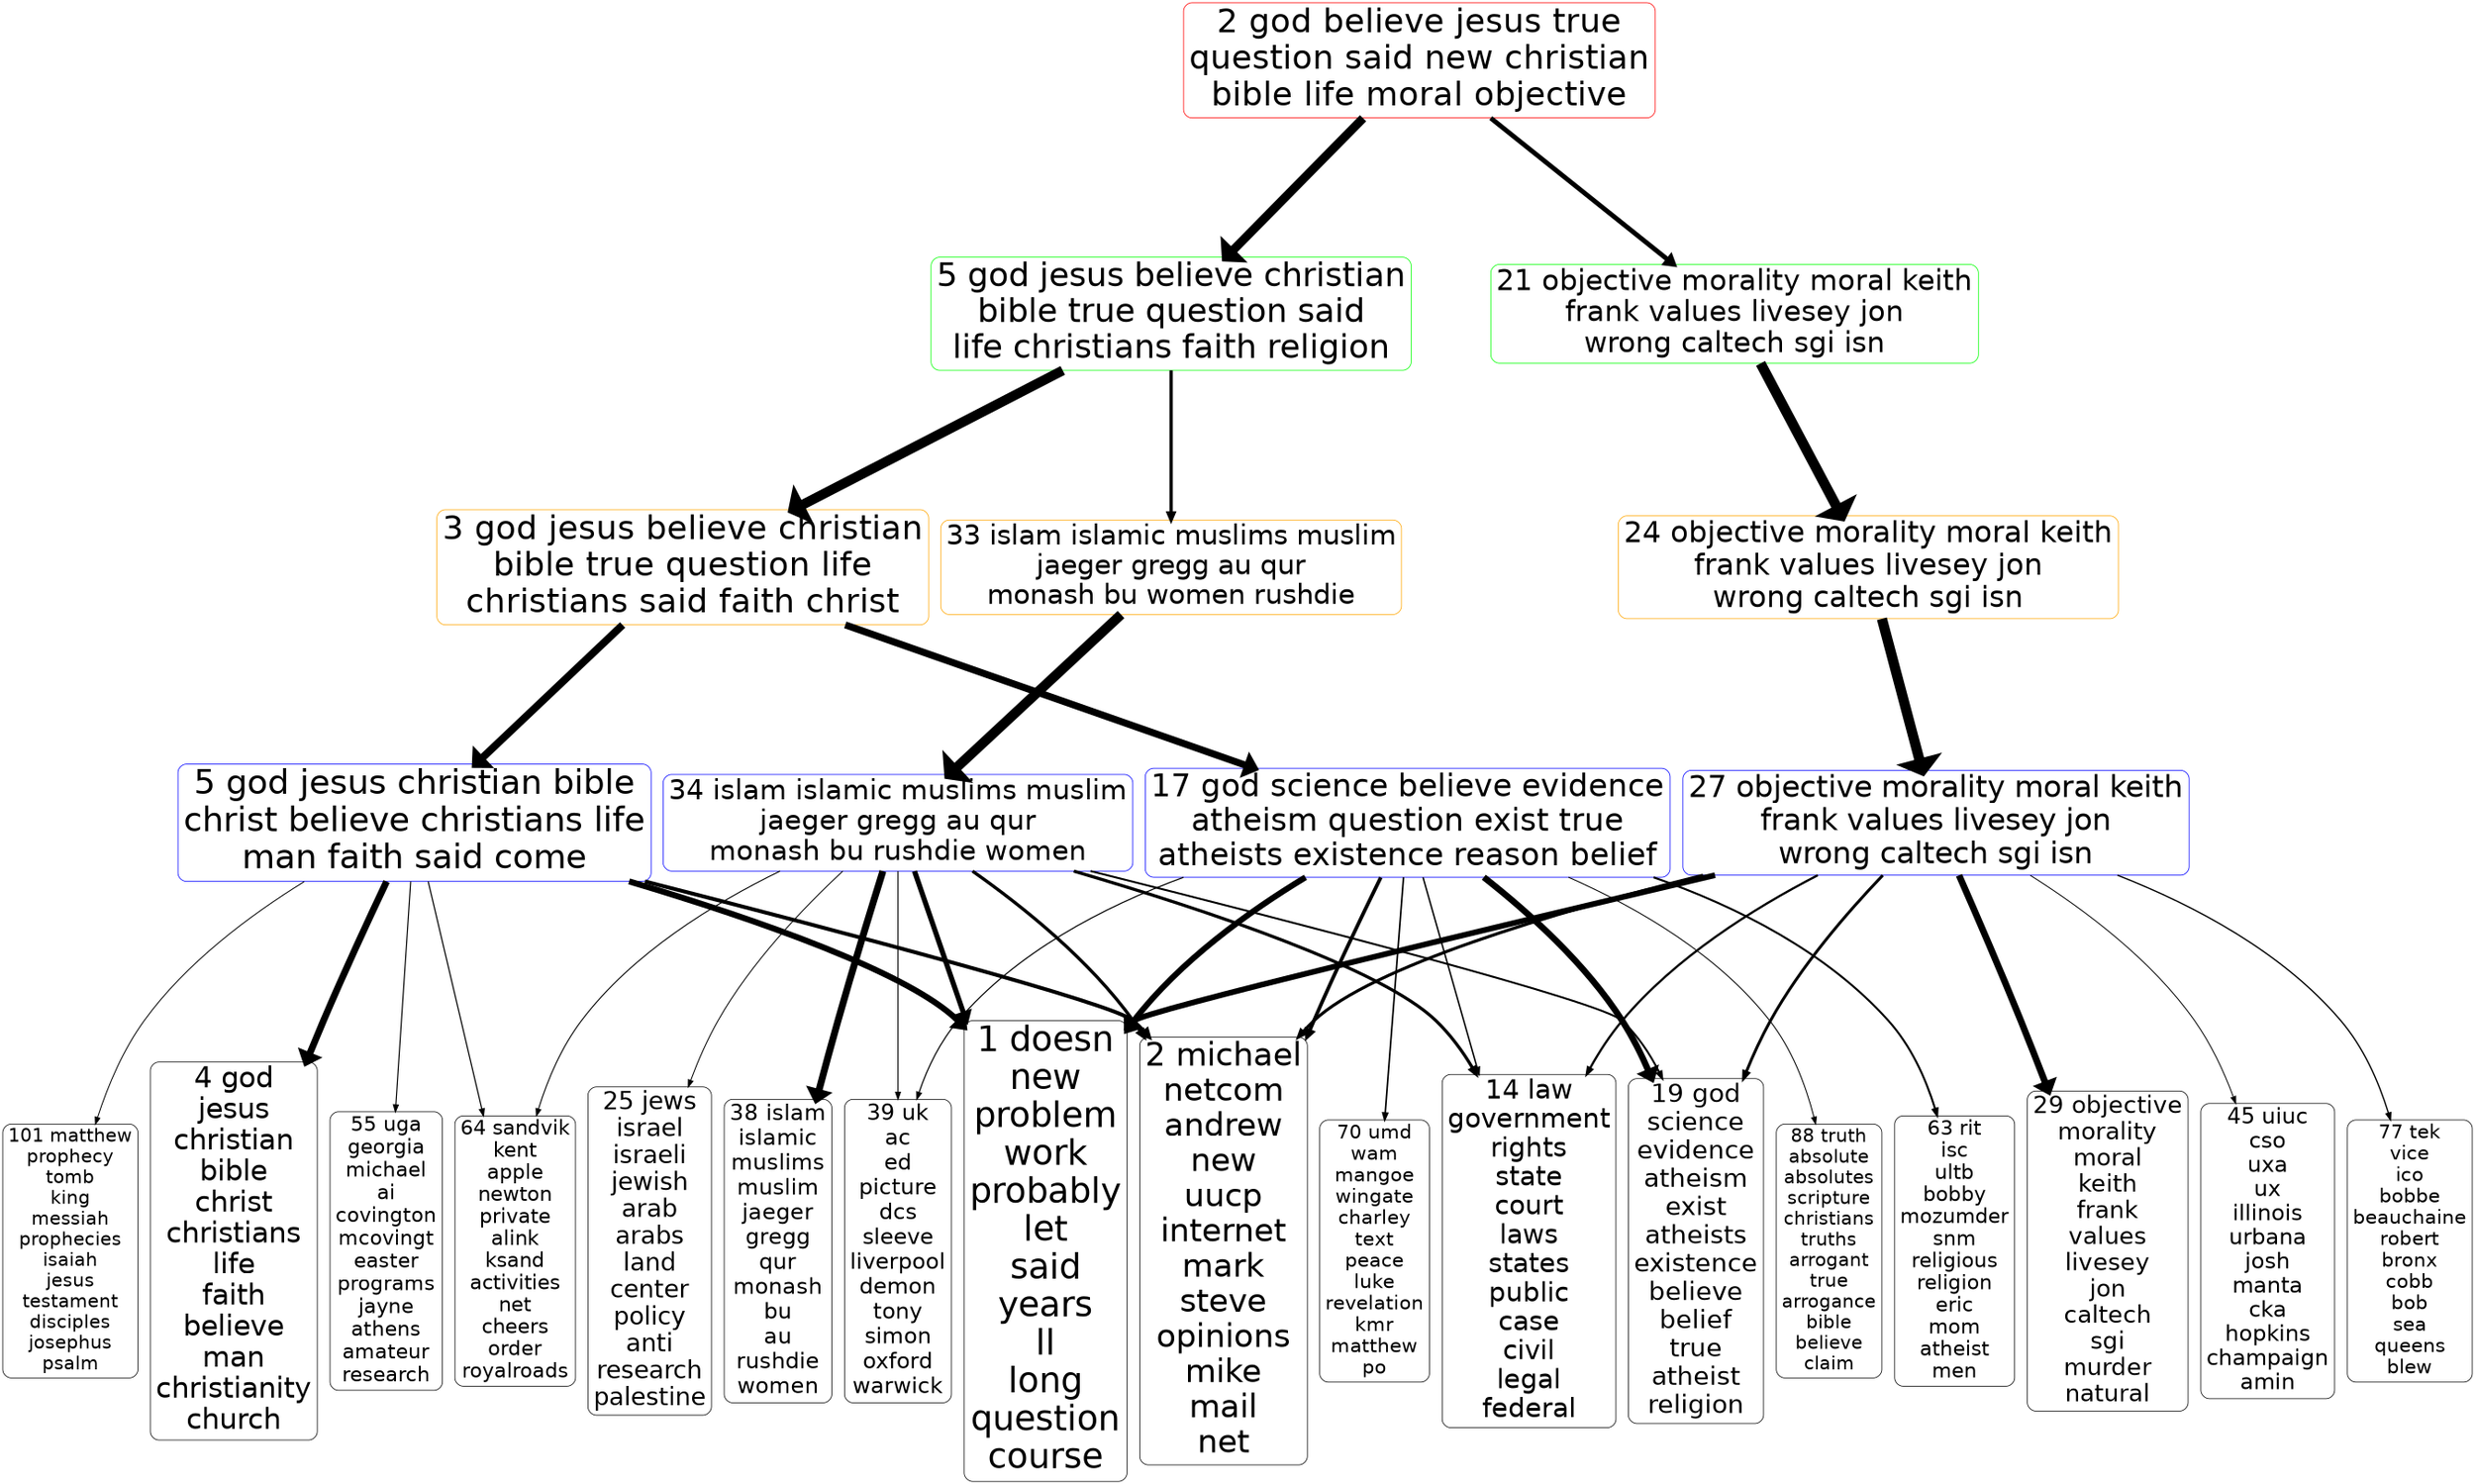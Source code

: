 digraph G {
size="18,18!";ranksep=4; ratio = auto; layers="1:2:3:4:5";
graph [fontname = "helvetica"];node [fontname = "helvetica"];edge [fontname = "helvetica"];ranksep=2.8;
"5_2" [ rank =5,fontsize =48.4323, shape=box, style="rounded", color=red, label="2 god believe jesus true
question said new christian
bible life moral objective"]
"5_2" -> "4_5" [penwidth=12.6969,dir=forward]
"4_5" [rank =6,fontsize =47.3096, shape=box, style="rounded", color=green,label="5 god jesus believe christian
bible true question said
life christians faith religion"]
"5_2" -> "4_21" [penwidth=6.8826,dir=forward]
"4_21" [rank =6,fontsize =41.3326, shape=box, style="rounded", color=green,label="21 objective morality moral keith
frank values livesey jon
wrong caltech sgi isn"]
"4_5" [ rank =4,fontsize =47.3096, shape=box, style="rounded", color=green, label="5 god jesus believe christian
bible true question said
life christians faith religion"]
"4_5" -> "3_3" [penwidth=14.1555,dir=forward]
"3_3" [rank =5,fontsize =48.4599, shape=box, style="rounded", color=orange,label="3 god jesus believe christian
bible true question life
christians said faith christ"]
"4_5" -> "3_33" [penwidth=4.8346,dir=forward]
"3_33" [rank =5,fontsize =39.4869, shape=box, style="rounded", color=orange,label="33 islam islamic muslims muslim
jaeger gregg au qur
monash bu women rushdie"]
"3_3" [ rank =3,fontsize =48.4599, shape=box, style="rounded", color=orange, label="3 god jesus believe christian
bible true question life
christians said faith christ"]
"3_3" -> "2_5" [penwidth=10.9848,dir=forward]
"2_5" [rank =4,fontsize =48.7646, shape=box, style="rounded", color=blue,label="5 god jesus christian bible
christ believe christians life
man faith said come"]
"3_3" -> "2_17" [penwidth=10.1637,dir=forward]
"2_17" [rank =4,fontsize =45.6348, shape=box, style="rounded", color=blue,label="17 god science believe evidence
atheism question exist true
atheists existence reason belief"]
"2_5" [ rank =2,fontsize =48.7646, shape=box, style="rounded", color=blue, label="5 god jesus christian bible
christ believe christians life
man faith said come"]
"2_5" -> "1_1" [penwidth=8.7148,dir=forward]
"1_1" [rank =3,fontsize =50, shape=box, style="rounded", color=black,label="1 doesn
new
problem
work
probably
let
said
years
ll
long
question
course"]
"2_5" -> "1_2" [penwidth=5.5705,dir=forward]
"1_2" [rank =3,fontsize =46.1741, shape=box, style="rounded", color=black,label="2 michael
netcom
andrew
new
uucp
internet
mark
steve
opinions
mike
mail
net"]
"2_5" -> "1_4" [penwidth=9.8213,dir=forward]
"1_4" [rank =3,fontsize =40.756, shape=box, style="rounded", color=black,label="4 god
jesus
christian
bible
christ
christians
life
faith
believe
man
christianity
church"]
"2_5" -> "1_55" [penwidth=1.5769,dir=forward]
"1_55" [rank =3,fontsize =29.6875, shape=box, style="rounded", color=black,label="55 uga
georgia
michael
ai
covington
mcovingt
easter
programs
jayne
athens
amateur
research"]
"2_5" -> "1_64" [penwidth=1.6528,dir=forward]
"1_64" [rank =3,fontsize =28.9778, shape=box, style="rounded", color=black,label="64 sandvik
kent
apple
newton
private
alink
ksand
activities
net
cheers
order
royalroads"]
"2_5" -> "1_101" [penwidth=1.3347,dir=forward]
"1_101" [rank =3,fontsize =26.8644, shape=box, style="rounded", color=black,label="101 matthew
prophecy
tomb
king
messiah
prophecies
isaiah
jesus
testament
disciples
josephus
psalm"]
"2_17" [ rank =2,fontsize =45.6348, shape=box, style="rounded", color=blue, label="17 god science believe evidence
atheism question exist true
atheists existence reason belief"]
"2_17" -> "1_1" [penwidth=8.6385,dir=forward]
"1_1" [rank =3,fontsize =50, shape=box, style="rounded", color=black,label="1 doesn
new
problem
work
probably
let
said
years
ll
long
question
course"]
"2_17" -> "1_2" [penwidth=5.2765,dir=forward]
"1_2" [rank =3,fontsize =46.1741, shape=box, style="rounded", color=black,label="2 michael
netcom
andrew
new
uucp
internet
mark
steve
opinions
mike
mail
net"]
"2_17" -> "1_14" [penwidth=2.1241,dir=forward]
"1_14" [rank =3,fontsize =38.5467, shape=box, style="rounded", color=black,label="14 law
government
rights
state
court
laws
states
public
case
civil
legal
federal"]
"2_17" -> "1_19" [penwidth=9.2158,dir=forward]
"1_19" [rank =3,fontsize =37.284, shape=box, style="rounded", color=black,label="19 god
science
evidence
atheism
exist
atheists
existence
believe
belief
true
atheist
religion"]
"2_17" -> "1_39" [penwidth=1.631,dir=forward]
"1_39" [rank =3,fontsize =32.2729, shape=box, style="rounded", color=black,label="39 uk
ac
ed
picture
dcs
sleeve
liverpool
demon
tony
simon
oxford
warwick"]
"2_17" -> "1_63" [penwidth=2.9089,dir=forward]
"1_63" [rank =3,fontsize =29.2582, shape=box, style="rounded", color=black,label="63 rit
isc
ultb
bobby
mozumder
snm
religious
religion
eric
mom
atheist
men"]
"2_17" -> "1_70" [penwidth=2.345,dir=forward]
"1_70" [rank =3,fontsize =28.4291, shape=box, style="rounded", color=black,label="70 umd
wam
mangoe
wingate
charley
text
peace
luke
revelation
kmr
matthew
po"]
"2_17" -> "1_88" [penwidth=1.3854,dir=forward]
"1_88" [rank =3,fontsize =27.2275, shape=box, style="rounded", color=black,label="88 truth
absolute
absolutes
scripture
christians
truths
arrogant
true
arrogance
bible
believe
claim"]
"3_33" [ rank =3,fontsize =39.4869, shape=box, style="rounded", color=orange, label="33 islam islamic muslims muslim
jaeger gregg au qur
monash bu women rushdie"]
"3_33" -> "2_34" [penwidth=14.2852,dir=forward]
"2_34" [rank =4,fontsize =39.9446, shape=box, style="rounded", color=blue,label="34 islam islamic muslims muslim
jaeger gregg au qur
monash bu rushdie women"]
"2_34" [ rank =2,fontsize =39.9446, shape=box, style="rounded", color=blue, label="34 islam islamic muslims muslim
jaeger gregg au qur
monash bu rushdie women"]
"2_34" -> "1_1" [penwidth=7.4505,dir=forward]
"1_1" [rank =3,fontsize =50, shape=box, style="rounded", color=black,label="1 doesn
new
problem
work
probably
let
said
years
ll
long
question
course"]
"2_34" -> "1_2" [penwidth=4.7407,dir=forward]
"1_2" [rank =3,fontsize =46.1741, shape=box, style="rounded", color=black,label="2 michael
netcom
andrew
new
uucp
internet
mark
steve
opinions
mike
mail
net"]
"2_34" -> "1_14" [penwidth=4.5836,dir=forward]
"1_14" [rank =3,fontsize =38.5467, shape=box, style="rounded", color=black,label="14 law
government
rights
state
court
laws
states
public
case
civil
legal
federal"]
"2_34" -> "1_19" [penwidth=2.7978,dir=forward]
"1_19" [rank =3,fontsize =37.284, shape=box, style="rounded", color=black,label="19 god
science
evidence
atheism
exist
atheists
existence
believe
belief
true
atheist
religion"]
"2_34" -> "1_25" [penwidth=1.344,dir=forward]
"1_25" [rank =3,fontsize =35.5789, shape=box, style="rounded", color=black,label="25 jews
israel
israeli
jewish
arab
arabs
land
center
policy
anti
research
palestine"]
"2_34" -> "1_38" [penwidth=10.0456,dir=forward]
"1_38" [rank =3,fontsize =32.4724, shape=box, style="rounded", color=black,label="38 islam
islamic
muslims
muslim
jaeger
gregg
qur
monash
bu
au
rushdie
women"]
"2_34" -> "1_39" [penwidth=1.4601,dir=forward]
"1_39" [rank =3,fontsize =32.2729, shape=box, style="rounded", color=black,label="39 uk
ac
ed
picture
dcs
sleeve
liverpool
demon
tony
simon
oxford
warwick"]
"2_34" -> "1_64" [penwidth=1.4601,dir=forward]
"1_64" [rank =3,fontsize =28.9778, shape=box, style="rounded", color=black,label="64 sandvik
kent
apple
newton
private
alink
ksand
activities
net
cheers
order
royalroads"]
"4_21" [ rank =4,fontsize =41.3326, shape=box, style="rounded", color=green, label="21 objective morality moral keith
frank values livesey jon
wrong caltech sgi isn"]
"4_21" -> "3_24" [penwidth=14.7987,dir=forward]
"3_24" [rank =5,fontsize =42.7182, shape=box, style="rounded", color=orange,label="24 objective morality moral keith
frank values livesey jon
wrong caltech sgi isn"]
"3_24" [ rank =3,fontsize =42.7182, shape=box, style="rounded", color=orange, label="24 objective morality moral keith
frank values livesey jon
wrong caltech sgi isn"]
"3_24" -> "2_27" [penwidth=14.7457,dir=forward]
"2_27" [rank =4,fontsize =43.263, shape=box, style="rounded", color=blue,label="27 objective morality moral keith
frank values livesey jon
wrong caltech sgi isn"]
"2_27" [ rank =2,fontsize =43.263, shape=box, style="rounded", color=blue, label="27 objective morality moral keith
frank values livesey jon
wrong caltech sgi isn"]
"2_27" -> "1_1" [penwidth=8.2273,dir=forward]
"1_1" [rank =3,fontsize =50, shape=box, style="rounded", color=black,label="1 doesn
new
problem
work
probably
let
said
years
ll
long
question
course"]
"2_27" -> "1_2" [penwidth=4.4348,dir=forward]
"1_2" [rank =3,fontsize =46.1741, shape=box, style="rounded", color=black,label="2 michael
netcom
andrew
new
uucp
internet
mark
steve
opinions
mike
mail
net"]
"2_27" -> "1_14" [penwidth=3.2364,dir=forward]
"1_14" [rank =3,fontsize =38.5467, shape=box, style="rounded", color=black,label="14 law
government
rights
state
court
laws
states
public
case
civil
legal
federal"]
"2_27" -> "1_19" [penwidth=4.2085,dir=forward]
"1_19" [rank =3,fontsize =37.284, shape=box, style="rounded", color=black,label="19 god
science
evidence
atheism
exist
atheists
existence
believe
belief
true
atheist
religion"]
"2_27" -> "1_29" [penwidth=9.6243,dir=forward]
"1_29" [rank =3,fontsize =34.8557, shape=box, style="rounded", color=black,label="29 objective
morality
moral
keith
frank
values
livesey
jon
caltech
sgi
murder
natural"]
"2_27" -> "1_45" [penwidth=1.3305,dir=forward]
"1_45" [rank =3,fontsize =31.532, shape=box, style="rounded", color=black,label="45 uiuc
cso
uxa
ux
illinois
urbana
josh
manta
cka
hopkins
champaign
amin"]
"2_27" -> "1_77" [penwidth=1.9048,dir=forward]
"1_77" [rank =3,fontsize =27.9694, shape=box, style="rounded", color=black,label="77 tek
vice
ico
bobbe
beauchaine
robert
bronx
cobb
bob
sea
queens
blew"]
{rank=same; "1_1" "1_2" "1_4" "1_55" "1_64" "1_101" "1_1" "1_2" "1_14" "1_19" "1_39" "1_63" "1_70" "1_88" "1_1" "1_2" "1_14" "1_19" "1_25" "1_38" "1_39" "1_64" "1_1" "1_2" "1_14" "1_19" "1_29" "1_45" "1_77"}{rank=same; "2_5" "2_17" "2_5" "2_17" "2_34" "2_34" "2_27" "2_27"}{rank=same; "3_3" "3_33" "3_3" "3_33" "3_24" "3_24"}{rank=same; "4_5" "4_21" "4_5" "4_21"}{rank=same; "5_2"}}